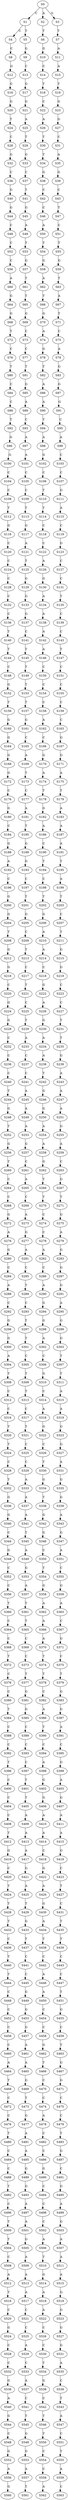 strict digraph  {
	S0 -> S1 [ label = C ];
	S0 -> S2 [ label = A ];
	S0 -> S3 [ label = G ];
	S1 -> S4 [ label = C ];
	S1 -> S5 [ label = T ];
	S2 -> S6 [ label = T ];
	S3 -> S7 [ label = T ];
	S4 -> S8 [ label = C ];
	S5 -> S9 [ label = G ];
	S6 -> S10 [ label = G ];
	S7 -> S11 [ label = A ];
	S8 -> S12 [ label = G ];
	S9 -> S13 [ label = C ];
	S10 -> S14 [ label = C ];
	S11 -> S15 [ label = A ];
	S12 -> S16 [ label = G ];
	S13 -> S17 [ label = G ];
	S14 -> S18 [ label = T ];
	S15 -> S19 [ label = T ];
	S16 -> S20 [ label = G ];
	S17 -> S21 [ label = G ];
	S18 -> S22 [ label = C ];
	S19 -> S23 [ label = G ];
	S20 -> S24 [ label = T ];
	S21 -> S25 [ label = A ];
	S22 -> S26 [ label = A ];
	S23 -> S27 [ label = G ];
	S24 -> S28 [ label = C ];
	S25 -> S29 [ label = T ];
	S26 -> S30 [ label = T ];
	S27 -> S31 [ label = C ];
	S28 -> S32 [ label = G ];
	S29 -> S33 [ label = G ];
	S30 -> S34 [ label = T ];
	S31 -> S35 [ label = A ];
	S32 -> S36 [ label = C ];
	S33 -> S37 [ label = C ];
	S34 -> S38 [ label = G ];
	S35 -> S39 [ label = G ];
	S36 -> S40 [ label = G ];
	S37 -> S41 [ label = T ];
	S38 -> S42 [ label = C ];
	S39 -> S43 [ label = C ];
	S40 -> S44 [ label = G ];
	S41 -> S45 [ label = G ];
	S42 -> S46 [ label = C ];
	S43 -> S47 [ label = T ];
	S44 -> S48 [ label = C ];
	S45 -> S49 [ label = A ];
	S46 -> S50 [ label = A ];
	S47 -> S51 [ label = C ];
	S48 -> S52 [ label = C ];
	S49 -> S53 [ label = T ];
	S50 -> S54 [ label = T ];
	S51 -> S55 [ label = T ];
	S52 -> S56 [ label = C ];
	S53 -> S57 [ label = G ];
	S54 -> S58 [ label = G ];
	S55 -> S59 [ label = G ];
	S56 -> S60 [ label = A ];
	S57 -> S61 [ label = T ];
	S58 -> S62 [ label = A ];
	S59 -> S63 [ label = T ];
	S60 -> S64 [ label = G ];
	S61 -> S65 [ label = T ];
	S62 -> S66 [ label = T ];
	S63 -> S67 [ label = A ];
	S64 -> S68 [ label = G ];
	S65 -> S69 [ label = G ];
	S66 -> S70 [ label = G ];
	S67 -> S71 [ label = T ];
	S68 -> S72 [ label = T ];
	S69 -> S73 [ label = C ];
	S70 -> S74 [ label = A ];
	S71 -> S75 [ label = C ];
	S72 -> S76 [ label = C ];
	S73 -> S77 [ label = C ];
	S74 -> S78 [ label = G ];
	S75 -> S79 [ label = A ];
	S76 -> S80 [ label = T ];
	S77 -> S81 [ label = T ];
	S78 -> S82 [ label = T ];
	S79 -> S83 [ label = G ];
	S80 -> S84 [ label = C ];
	S81 -> S85 [ label = G ];
	S82 -> S86 [ label = A ];
	S83 -> S87 [ label = G ];
	S84 -> S88 [ label = C ];
	S85 -> S89 [ label = A ];
	S86 -> S90 [ label = A ];
	S87 -> S91 [ label = G ];
	S88 -> S92 [ label = T ];
	S89 -> S93 [ label = C ];
	S90 -> S94 [ label = T ];
	S91 -> S95 [ label = C ];
	S92 -> S96 [ label = G ];
	S93 -> S97 [ label = A ];
	S94 -> S98 [ label = A ];
	S95 -> S99 [ label = A ];
	S96 -> S100 [ label = G ];
	S97 -> S101 [ label = A ];
	S98 -> S102 [ label = G ];
	S99 -> S103 [ label = C ];
	S100 -> S104 [ label = C ];
	S101 -> S105 [ label = C ];
	S102 -> S106 [ label = C ];
	S103 -> S107 [ label = C ];
	S104 -> S108 [ label = C ];
	S105 -> S109 [ label = C ];
	S106 -> S110 [ label = T ];
	S107 -> S111 [ label = G ];
	S108 -> S112 [ label = T ];
	S109 -> S113 [ label = T ];
	S110 -> S114 [ label = T ];
	S111 -> S115 [ label = A ];
	S112 -> S116 [ label = G ];
	S113 -> S117 [ label = G ];
	S114 -> S118 [ label = C ];
	S115 -> S119 [ label = C ];
	S116 -> S120 [ label = C ];
	S117 -> S121 [ label = A ];
	S118 -> S122 [ label = C ];
	S119 -> S123 [ label = G ];
	S120 -> S124 [ label = C ];
	S121 -> S125 [ label = T ];
	S122 -> S126 [ label = A ];
	S123 -> S127 [ label = C ];
	S124 -> S128 [ label = C ];
	S125 -> S129 [ label = G ];
	S126 -> S130 [ label = G ];
	S127 -> S131 [ label = C ];
	S128 -> S132 [ label = C ];
	S129 -> S133 [ label = G ];
	S130 -> S134 [ label = A ];
	S131 -> S135 [ label = T ];
	S132 -> S136 [ label = C ];
	S133 -> S137 [ label = G ];
	S134 -> S138 [ label = A ];
	S135 -> S139 [ label = C ];
	S136 -> S140 [ label = T ];
	S137 -> S141 [ label = C ];
	S138 -> S142 [ label = A ];
	S139 -> S143 [ label = C ];
	S140 -> S144 [ label = T ];
	S141 -> S145 [ label = T ];
	S142 -> S146 [ label = A ];
	S143 -> S147 [ label = T ];
	S144 -> S148 [ label = C ];
	S145 -> S149 [ label = T ];
	S146 -> S150 [ label = C ];
	S147 -> S151 [ label = C ];
	S148 -> S152 [ label = G ];
	S149 -> S153 [ label = T ];
	S150 -> S154 [ label = C ];
	S151 -> S155 [ label = C ];
	S152 -> S156 [ label = T ];
	S153 -> S157 [ label = T ];
	S154 -> S158 [ label = C ];
	S155 -> S159 [ label = C ];
	S156 -> S160 [ label = G ];
	S157 -> S161 [ label = G ];
	S158 -> S162 [ label = A ];
	S159 -> S163 [ label = C ];
	S160 -> S164 [ label = G ];
	S161 -> S165 [ label = C ];
	S162 -> S166 [ label = C ];
	S163 -> S167 [ label = G ];
	S164 -> S168 [ label = G ];
	S165 -> S169 [ label = A ];
	S166 -> S170 [ label = G ];
	S167 -> S171 [ label = G ];
	S168 -> S172 [ label = G ];
	S169 -> S173 [ label = T ];
	S170 -> S174 [ label = A ];
	S171 -> S175 [ label = A ];
	S172 -> S176 [ label = C ];
	S173 -> S177 [ label = C ];
	S174 -> S178 [ label = T ];
	S175 -> S179 [ label = T ];
	S176 -> S180 [ label = G ];
	S177 -> S181 [ label = A ];
	S178 -> S182 [ label = G ];
	S179 -> S183 [ label = A ];
	S180 -> S184 [ label = C ];
	S181 -> S185 [ label = T ];
	S182 -> S186 [ label = A ];
	S183 -> S187 [ label = A ];
	S184 -> S188 [ label = G ];
	S185 -> S189 [ label = G ];
	S186 -> S190 [ label = C ];
	S187 -> S191 [ label = A ];
	S188 -> S192 [ label = A ];
	S189 -> S193 [ label = G ];
	S190 -> S194 [ label = T ];
	S191 -> S195 [ label = T ];
	S192 -> S196 [ label = C ];
	S193 -> S197 [ label = C ];
	S194 -> S198 [ label = C ];
	S195 -> S199 [ label = A ];
	S196 -> S200 [ label = G ];
	S197 -> S201 [ label = T ];
	S198 -> S202 [ label = T ];
	S199 -> S203 [ label = T ];
	S200 -> S204 [ label = G ];
	S201 -> S205 [ label = G ];
	S202 -> S206 [ label = G ];
	S203 -> S207 [ label = C ];
	S204 -> S208 [ label = T ];
	S205 -> S209 [ label = C ];
	S206 -> S210 [ label = A ];
	S207 -> S211 [ label = T ];
	S208 -> S212 [ label = G ];
	S209 -> S213 [ label = T ];
	S210 -> S214 [ label = A ];
	S211 -> S215 [ label = G ];
	S212 -> S216 [ label = G ];
	S213 -> S217 [ label = C ];
	S214 -> S218 [ label = C ];
	S215 -> S219 [ label = G ];
	S216 -> S220 [ label = C ];
	S217 -> S221 [ label = T ];
	S218 -> S222 [ label = G ];
	S219 -> S223 [ label = C ];
	S220 -> S224 [ label = G ];
	S221 -> S225 [ label = C ];
	S222 -> S226 [ label = A ];
	S223 -> S227 [ label = C ];
	S224 -> S228 [ label = G ];
	S225 -> S229 [ label = T ];
	S226 -> S230 [ label = G ];
	S227 -> S231 [ label = T ];
	S228 -> S232 [ label = C ];
	S229 -> S233 [ label = A ];
	S230 -> S234 [ label = A ];
	S231 -> S235 [ label = T ];
	S232 -> S236 [ label = C ];
	S233 -> S237 [ label = C ];
	S234 -> S238 [ label = A ];
	S235 -> S239 [ label = G ];
	S236 -> S240 [ label = C ];
	S237 -> S241 [ label = C ];
	S238 -> S242 [ label = T ];
	S239 -> S243 [ label = A ];
	S240 -> S244 [ label = T ];
	S241 -> S245 [ label = A ];
	S242 -> S246 [ label = G ];
	S243 -> S247 [ label = A ];
	S244 -> S248 [ label = G ];
	S245 -> S249 [ label = A ];
	S246 -> S250 [ label = G ];
	S247 -> S251 [ label = A ];
	S248 -> S252 [ label = T ];
	S249 -> S253 [ label = A ];
	S250 -> S254 [ label = A ];
	S251 -> S255 [ label = G ];
	S252 -> S256 [ label = G ];
	S253 -> S257 [ label = G ];
	S254 -> S258 [ label = A ];
	S255 -> S259 [ label = A ];
	S256 -> S260 [ label = T ];
	S257 -> S261 [ label = C ];
	S258 -> S262 [ label = G ];
	S259 -> S263 [ label = C ];
	S260 -> S264 [ label = C ];
	S261 -> S265 [ label = A ];
	S262 -> S266 [ label = T ];
	S263 -> S267 [ label = G ];
	S264 -> S268 [ label = C ];
	S265 -> S269 [ label = C ];
	S266 -> S270 [ label = T ];
	S267 -> S271 [ label = T ];
	S268 -> S272 [ label = G ];
	S269 -> S273 [ label = A ];
	S270 -> S274 [ label = C ];
	S271 -> S275 [ label = G ];
	S272 -> S276 [ label = A ];
	S273 -> S277 [ label = G ];
	S274 -> S278 [ label = C ];
	S275 -> S279 [ label = A ];
	S276 -> S280 [ label = G ];
	S277 -> S281 [ label = A ];
	S278 -> S282 [ label = A ];
	S279 -> S283 [ label = G ];
	S280 -> S284 [ label = C ];
	S281 -> S285 [ label = C ];
	S282 -> S286 [ label = C ];
	S283 -> S287 [ label = G ];
	S284 -> S288 [ label = A ];
	S285 -> S289 [ label = T ];
	S286 -> S290 [ label = A ];
	S287 -> S291 [ label = G ];
	S288 -> S292 [ label = C ];
	S289 -> S293 [ label = C ];
	S290 -> S294 [ label = G ];
	S291 -> S295 [ label = A ];
	S292 -> S296 [ label = G ];
	S293 -> S297 [ label = T ];
	S294 -> S298 [ label = G ];
	S295 -> S299 [ label = G ];
	S296 -> S300 [ label = G ];
	S297 -> S301 [ label = T ];
	S298 -> S302 [ label = A ];
	S299 -> S303 [ label = G ];
	S300 -> S304 [ label = A ];
	S301 -> S305 [ label = C ];
	S302 -> S306 [ label = C ];
	S303 -> S307 [ label = T ];
	S304 -> S308 [ label = T ];
	S305 -> S309 [ label = T ];
	S306 -> S310 [ label = G ];
	S307 -> S311 [ label = T ];
	S308 -> S312 [ label = C ];
	S309 -> S313 [ label = T ];
	S310 -> S314 [ label = C ];
	S311 -> S315 [ label = A ];
	S312 -> S316 [ label = C ];
	S313 -> S317 [ label = C ];
	S314 -> S318 [ label = A ];
	S315 -> S319 [ label = A ];
	S316 -> S320 [ label = T ];
	S317 -> S321 [ label = T ];
	S318 -> S322 [ label = G ];
	S319 -> S323 [ label = G ];
	S320 -> S324 [ label = T ];
	S321 -> S325 [ label = C ];
	S322 -> S326 [ label = C ];
	S323 -> S327 [ label = G ];
	S324 -> S328 [ label = C ];
	S325 -> S329 [ label = C ];
	S326 -> S330 [ label = T ];
	S327 -> S331 [ label = A ];
	S328 -> S332 [ label = T ];
	S329 -> S333 [ label = A ];
	S330 -> S334 [ label = G ];
	S331 -> S335 [ label = G ];
	S332 -> S336 [ label = G ];
	S333 -> S337 [ label = A ];
	S334 -> S338 [ label = T ];
	S335 -> S339 [ label = G ];
	S336 -> S340 [ label = G ];
	S337 -> S341 [ label = A ];
	S338 -> S342 [ label = G ];
	S339 -> S343 [ label = A ];
	S340 -> S344 [ label = C ];
	S341 -> S345 [ label = T ];
	S342 -> S346 [ label = G ];
	S343 -> S347 [ label = G ];
	S344 -> S348 [ label = G ];
	S345 -> S349 [ label = A ];
	S346 -> S350 [ label = C ];
	S347 -> S351 [ label = A ];
	S348 -> S352 [ label = C ];
	S349 -> S353 [ label = G ];
	S350 -> S354 [ label = T ];
	S351 -> S355 [ label = C ];
	S352 -> S356 [ label = C ];
	S353 -> S357 [ label = A ];
	S354 -> S358 [ label = G ];
	S355 -> S359 [ label = G ];
	S356 -> S360 [ label = T ];
	S357 -> S361 [ label = T ];
	S358 -> S362 [ label = A ];
	S359 -> S363 [ label = A ];
	S360 -> S364 [ label = C ];
	S361 -> S365 [ label = T ];
	S362 -> S366 [ label = A ];
	S363 -> S367 [ label = C ];
	S364 -> S368 [ label = C ];
	S365 -> S369 [ label = C ];
	S366 -> S370 [ label = A ];
	S367 -> S371 [ label = G ];
	S368 -> S372 [ label = T ];
	S369 -> S373 [ label = C ];
	S370 -> S374 [ label = T ];
	S371 -> S375 [ label = C ];
	S372 -> S376 [ label = C ];
	S373 -> S377 [ label = T ];
	S374 -> S378 [ label = T ];
	S375 -> S379 [ label = T ];
	S376 -> S380 [ label = C ];
	S377 -> S381 [ label = G ];
	S378 -> S382 [ label = C ];
	S379 -> S383 [ label = G ];
	S380 -> S384 [ label = T ];
	S381 -> S385 [ label = G ];
	S382 -> S386 [ label = A ];
	S383 -> S387 [ label = G ];
	S384 -> S388 [ label = C ];
	S385 -> S389 [ label = C ];
	S386 -> S390 [ label = T ];
	S387 -> S391 [ label = A ];
	S388 -> S392 [ label = C ];
	S389 -> S393 [ label = C ];
	S390 -> S394 [ label = C ];
	S391 -> S395 [ label = C ];
	S392 -> S396 [ label = T ];
	S393 -> S397 [ label = C ];
	S394 -> S398 [ label = A ];
	S395 -> S399 [ label = G ];
	S396 -> S400 [ label = C ];
	S397 -> S401 [ label = T ];
	S398 -> S402 [ label = G ];
	S399 -> S403 [ label = A ];
	S400 -> S404 [ label = C ];
	S401 -> S405 [ label = T ];
	S402 -> S406 [ label = G ];
	S403 -> S407 [ label = G ];
	S404 -> S408 [ label = C ];
	S405 -> S409 [ label = A ];
	S406 -> S410 [ label = A ];
	S407 -> S411 [ label = A ];
	S408 -> S412 [ label = T ];
	S409 -> S413 [ label = A ];
	S410 -> S414 [ label = A ];
	S411 -> S415 [ label = A ];
	S412 -> S416 [ label = G ];
	S413 -> S417 [ label = A ];
	S414 -> S418 [ label = C ];
	S415 -> S419 [ label = G ];
	S416 -> S420 [ label = C ];
	S417 -> S421 [ label = G ];
	S418 -> S422 [ label = G ];
	S419 -> S423 [ label = C ];
	S420 -> S424 [ label = T ];
	S421 -> S425 [ label = A ];
	S422 -> S426 [ label = A ];
	S423 -> S427 [ label = T ];
	S424 -> S428 [ label = T ];
	S425 -> S429 [ label = T ];
	S426 -> S430 [ label = G ];
	S427 -> S431 [ label = C ];
	S428 -> S432 [ label = T ];
	S429 -> S433 [ label = G ];
	S430 -> S434 [ label = A ];
	S431 -> S435 [ label = T ];
	S432 -> S436 [ label = C ];
	S433 -> S437 [ label = T ];
	S434 -> S438 [ label = T ];
	S435 -> S439 [ label = T ];
	S436 -> S440 [ label = T ];
	S437 -> S441 [ label = C ];
	S438 -> S442 [ label = C ];
	S439 -> S443 [ label = C ];
	S440 -> S444 [ label = T ];
	S441 -> S445 [ label = C ];
	S442 -> S446 [ label = A ];
	S443 -> S447 [ label = C ];
	S444 -> S448 [ label = C ];
	S445 -> S449 [ label = G ];
	S446 -> S450 [ label = A ];
	S447 -> S451 [ label = T ];
	S448 -> S452 [ label = C ];
	S449 -> S453 [ label = G ];
	S450 -> S454 [ label = C ];
	S451 -> S455 [ label = G ];
	S452 -> S456 [ label = C ];
	S453 -> S457 [ label = G ];
	S454 -> S458 [ label = C ];
	S455 -> S459 [ label = C ];
	S456 -> S460 [ label = C ];
	S457 -> S461 [ label = A ];
	S458 -> S462 [ label = G ];
	S459 -> S463 [ label = T ];
	S460 -> S464 [ label = A ];
	S461 -> S465 [ label = A ];
	S462 -> S466 [ label = T ];
	S463 -> S467 [ label = G ];
	S464 -> S468 [ label = T ];
	S465 -> S469 [ label = G ];
	S466 -> S470 [ label = C ];
	S467 -> S471 [ label = G ];
	S468 -> S472 [ label = C ];
	S469 -> S473 [ label = T ];
	S470 -> S474 [ label = C ];
	S471 -> S475 [ label = C ];
	S472 -> S476 [ label = C ];
	S473 -> S477 [ label = G ];
	S474 -> S478 [ label = A ];
	S475 -> S479 [ label = C ];
	S476 -> S480 [ label = T ];
	S477 -> S481 [ label = A ];
	S478 -> S482 [ label = C ];
	S479 -> S483 [ label = T ];
	S480 -> S484 [ label = C ];
	S481 -> S485 [ label = A ];
	S482 -> S486 [ label = C ];
	S483 -> S487 [ label = G ];
	S484 -> S488 [ label = C ];
	S485 -> S489 [ label = G ];
	S486 -> S490 [ label = G ];
	S487 -> S491 [ label = C ];
	S488 -> S492 [ label = T ];
	S489 -> S493 [ label = G ];
	S490 -> S494 [ label = C ];
	S491 -> S495 [ label = G ];
	S492 -> S496 [ label = C ];
	S493 -> S497 [ label = A ];
	S494 -> S498 [ label = C ];
	S495 -> S499 [ label = A ];
	S496 -> S500 [ label = T ];
	S497 -> S501 [ label = A ];
	S498 -> S502 [ label = C ];
	S499 -> S503 [ label = G ];
	S500 -> S504 [ label = T ];
	S501 -> S505 [ label = G ];
	S502 -> S506 [ label = A ];
	S503 -> S507 [ label = A ];
	S504 -> S508 [ label = C ];
	S505 -> S509 [ label = A ];
	S506 -> S510 [ label = T ];
	S507 -> S511 [ label = A ];
	S508 -> S512 [ label = A ];
	S509 -> S513 [ label = A ];
	S510 -> S514 [ label = G ];
	S511 -> S515 [ label = A ];
	S512 -> S516 [ label = T ];
	S513 -> S517 [ label = A ];
	S514 -> S518 [ label = A ];
	S515 -> S519 [ label = G ];
	S516 -> S520 [ label = C ];
	S517 -> S521 [ label = C ];
	S518 -> S522 [ label = A ];
	S519 -> S523 [ label = G ];
	S520 -> S524 [ label = G ];
	S521 -> S525 [ label = C ];
	S522 -> S526 [ label = C ];
	S523 -> S527 [ label = G ];
	S524 -> S528 [ label = C ];
	S525 -> S529 [ label = A ];
	S526 -> S530 [ label = C ];
	S527 -> S531 [ label = G ];
	S528 -> S532 [ label = C ];
	S529 -> S533 [ label = C ];
	S530 -> S534 [ label = T ];
	S531 -> S535 [ label = A ];
	S532 -> S536 [ label = G ];
	S533 -> S537 [ label = A ];
	S534 -> S538 [ label = G ];
	S535 -> S539 [ label = C ];
	S536 -> S540 [ label = A ];
	S537 -> S541 [ label = C ];
	S538 -> S542 [ label = C ];
	S539 -> S543 [ label = T ];
	S540 -> S544 [ label = G ];
	S541 -> S545 [ label = T ];
	S542 -> S546 [ label = T ];
	S543 -> S547 [ label = A ];
	S544 -> S548 [ label = C ];
	S545 -> S549 [ label = G ];
	S546 -> S550 [ label = T ];
	S547 -> S551 [ label = C ];
	S548 -> S552 [ label = G ];
	S549 -> S553 [ label = G ];
	S550 -> S554 [ label = C ];
	S551 -> S555 [ label = T ];
	S552 -> S556 [ label = A ];
	S553 -> S557 [ label = A ];
	S554 -> S558 [ label = C ];
	S555 -> S559 [ label = A ];
	S556 -> S560 [ label = G ];
	S557 -> S561 [ label = T ];
	S558 -> S562 [ label = A ];
	S559 -> S563 [ label = C ];
}
